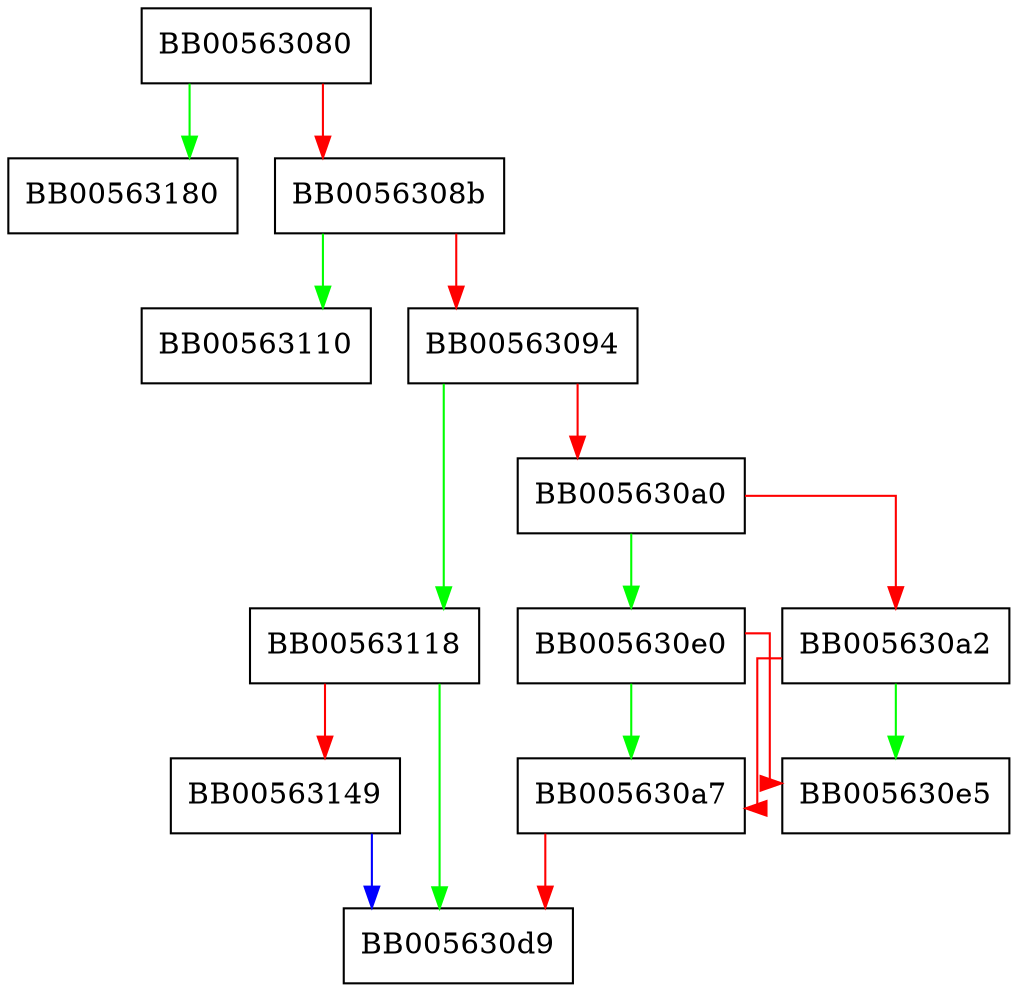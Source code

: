 digraph ossl_cmp_verify_popo {
  node [shape="box"];
  graph [splines=ortho];
  BB00563080 -> BB00563180 [color="green"];
  BB00563080 -> BB0056308b [color="red"];
  BB0056308b -> BB00563110 [color="green"];
  BB0056308b -> BB00563094 [color="red"];
  BB00563094 -> BB00563118 [color="green"];
  BB00563094 -> BB005630a0 [color="red"];
  BB005630a0 -> BB005630e0 [color="green"];
  BB005630a0 -> BB005630a2 [color="red"];
  BB005630a2 -> BB005630e5 [color="green"];
  BB005630a2 -> BB005630a7 [color="red"];
  BB005630a7 -> BB005630d9 [color="red"];
  BB005630e0 -> BB005630a7 [color="green"];
  BB005630e0 -> BB005630e5 [color="red"];
  BB00563118 -> BB005630d9 [color="green"];
  BB00563118 -> BB00563149 [color="red"];
  BB00563149 -> BB005630d9 [color="blue"];
}
